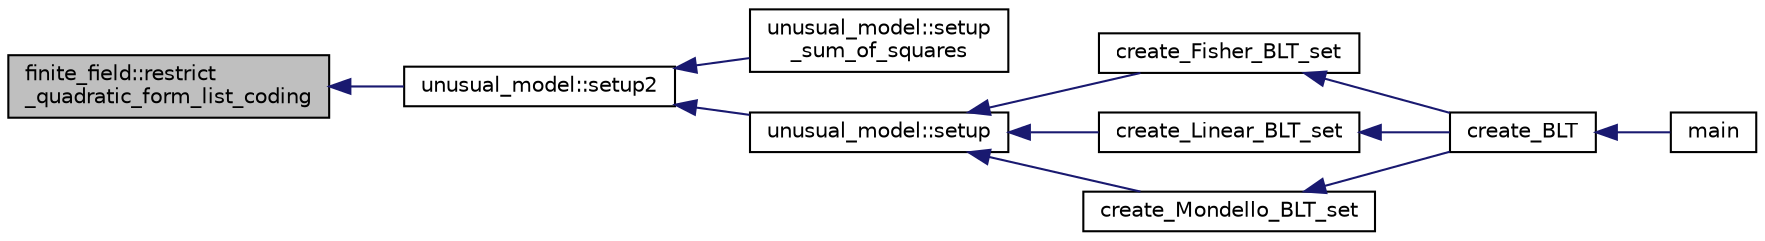 digraph "finite_field::restrict_quadratic_form_list_coding"
{
  edge [fontname="Helvetica",fontsize="10",labelfontname="Helvetica",labelfontsize="10"];
  node [fontname="Helvetica",fontsize="10",shape=record];
  rankdir="LR";
  Node17755 [label="finite_field::restrict\l_quadratic_form_list_coding",height=0.2,width=0.4,color="black", fillcolor="grey75", style="filled", fontcolor="black"];
  Node17755 -> Node17756 [dir="back",color="midnightblue",fontsize="10",style="solid",fontname="Helvetica"];
  Node17756 [label="unusual_model::setup2",height=0.2,width=0.4,color="black", fillcolor="white", style="filled",URL="$dc/d50/classunusual__model.html#a00f7da705c24f863338828447abf7aae"];
  Node17756 -> Node17757 [dir="back",color="midnightblue",fontsize="10",style="solid",fontname="Helvetica"];
  Node17757 [label="unusual_model::setup\l_sum_of_squares",height=0.2,width=0.4,color="black", fillcolor="white", style="filled",URL="$dc/d50/classunusual__model.html#ab330b51451b34a5291ee5707ef725eff"];
  Node17756 -> Node17758 [dir="back",color="midnightblue",fontsize="10",style="solid",fontname="Helvetica"];
  Node17758 [label="unusual_model::setup",height=0.2,width=0.4,color="black", fillcolor="white", style="filled",URL="$dc/d50/classunusual__model.html#adb517fd342dd2ed2d0cc117211ac1c0d"];
  Node17758 -> Node17759 [dir="back",color="midnightblue",fontsize="10",style="solid",fontname="Helvetica"];
  Node17759 [label="create_Fisher_BLT_set",height=0.2,width=0.4,color="black", fillcolor="white", style="filled",URL="$d4/d67/geometry_8h.html#ad970fc96c238a422a64338691f8b91cc"];
  Node17759 -> Node17760 [dir="back",color="midnightblue",fontsize="10",style="solid",fontname="Helvetica"];
  Node17760 [label="create_BLT",height=0.2,width=0.4,color="black", fillcolor="white", style="filled",URL="$d4/d67/geometry_8h.html#a5a6f4081a90668e2e95f8e4886d241d9"];
  Node17760 -> Node17761 [dir="back",color="midnightblue",fontsize="10",style="solid",fontname="Helvetica"];
  Node17761 [label="main",height=0.2,width=0.4,color="black", fillcolor="white", style="filled",URL="$d4/d6e/make__something_8_c.html#a217dbf8b442f20279ea00b898af96f52"];
  Node17758 -> Node17762 [dir="back",color="midnightblue",fontsize="10",style="solid",fontname="Helvetica"];
  Node17762 [label="create_Linear_BLT_set",height=0.2,width=0.4,color="black", fillcolor="white", style="filled",URL="$d4/d67/geometry_8h.html#a9a35af1dd478ad49c6922240bfff89dd"];
  Node17762 -> Node17760 [dir="back",color="midnightblue",fontsize="10",style="solid",fontname="Helvetica"];
  Node17758 -> Node17763 [dir="back",color="midnightblue",fontsize="10",style="solid",fontname="Helvetica"];
  Node17763 [label="create_Mondello_BLT_set",height=0.2,width=0.4,color="black", fillcolor="white", style="filled",URL="$d4/d67/geometry_8h.html#ab6f68b0ad3b8ccc37d88073576930ea8"];
  Node17763 -> Node17760 [dir="back",color="midnightblue",fontsize="10",style="solid",fontname="Helvetica"];
}
